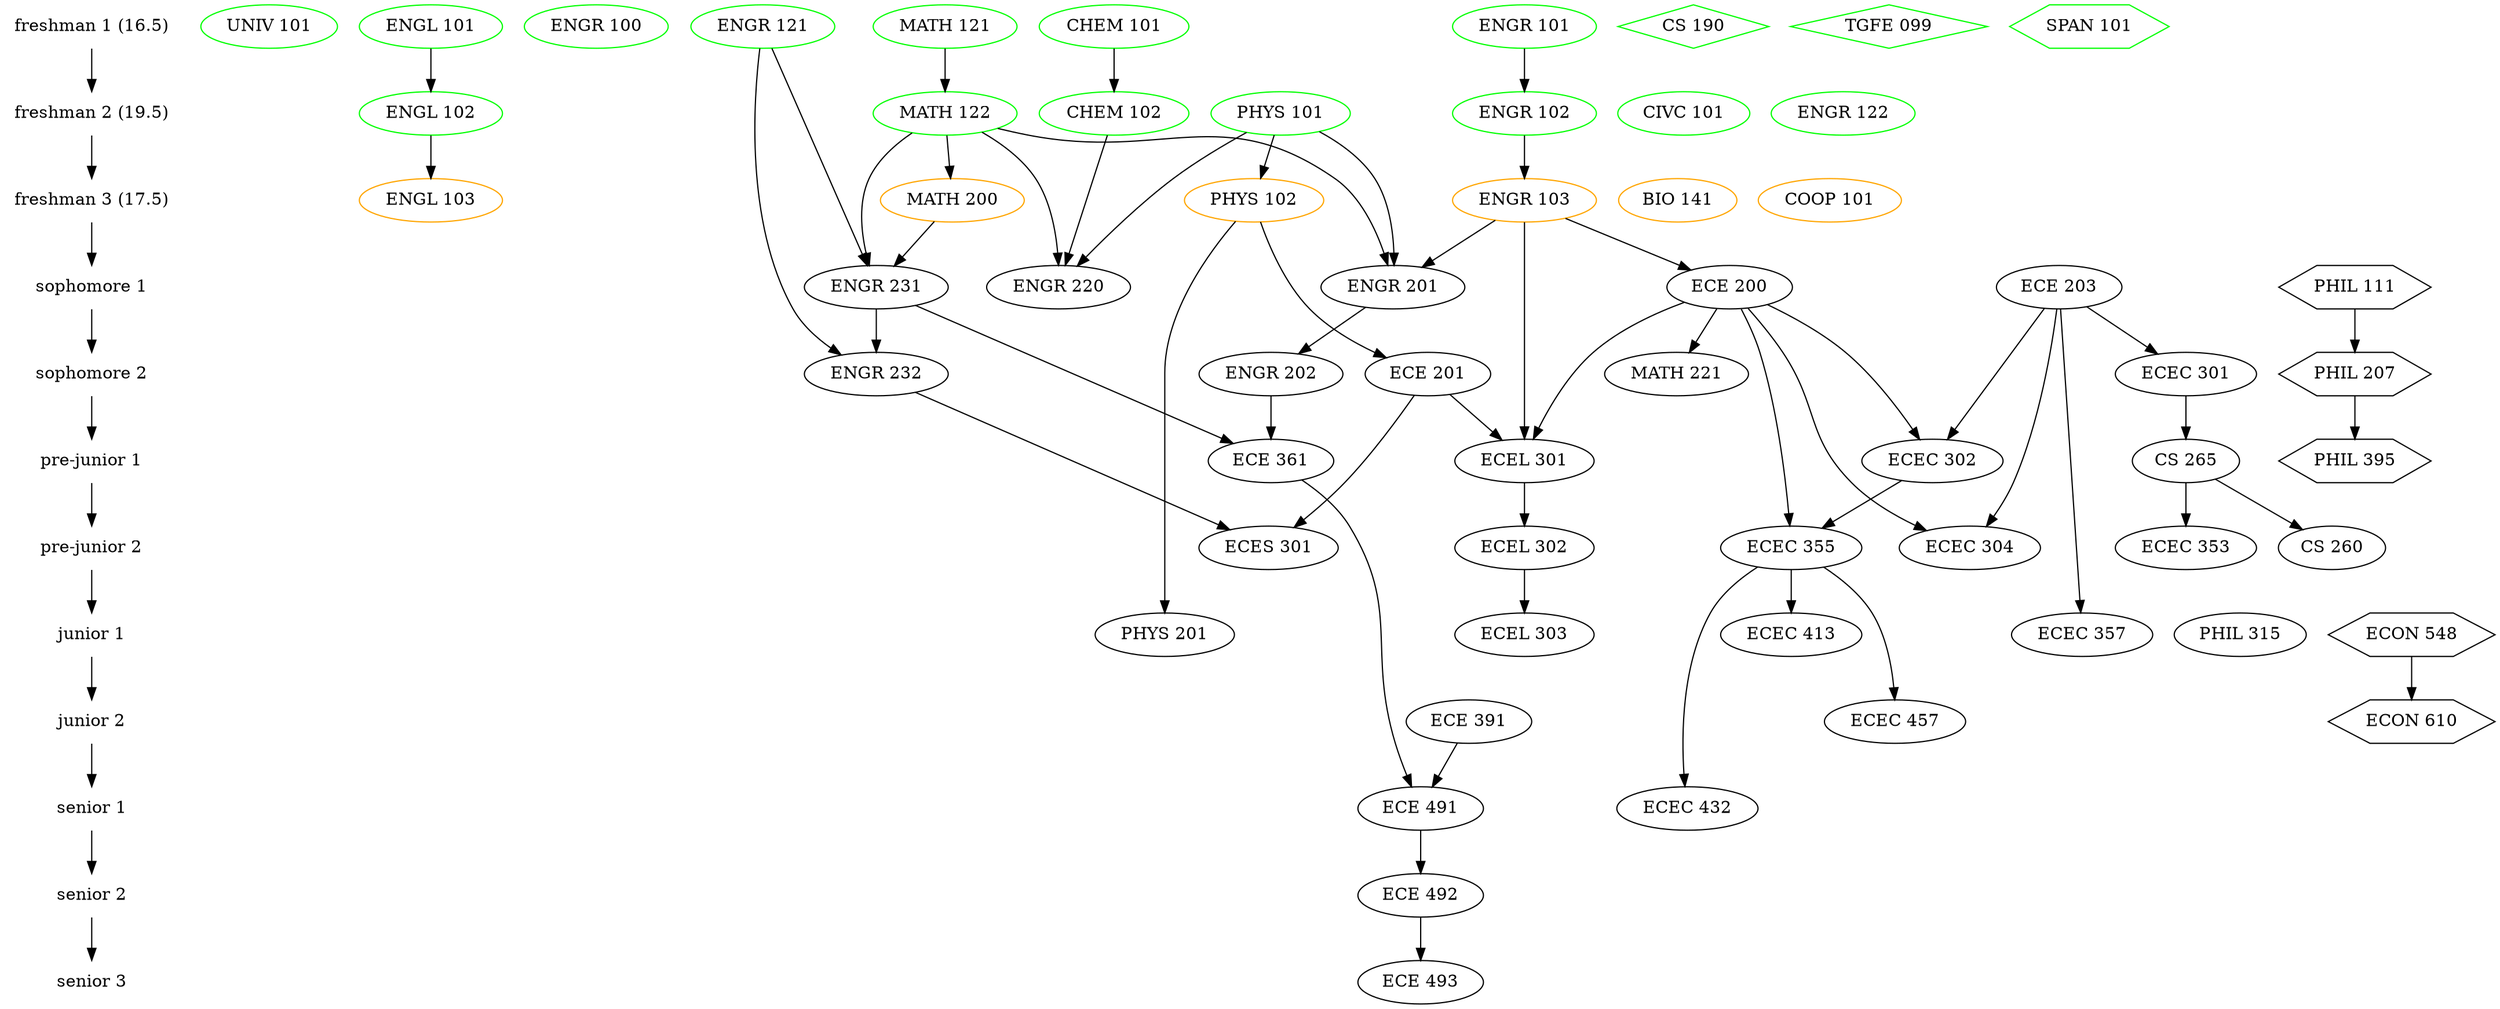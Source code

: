 /* Key:

color:
green = already taken
orange = currently taking
black = not taken

shape:
ellipse = fixed major degree requirement
diamond = free elective
hexagon = general education elective
box = minor degree requirement

*/

digraph Classes {

  { node [shape=plaintext]
    "freshman 1 (16.5)" ->
    "freshman 2 (19.5)" ->
    "freshman 3 (17.5)" ->
    "sophomore 1" ->
    "sophomore 2" ->
    "pre-junior 1" ->
    "pre-junior 2" ->
    "junior 1" ->
    "junior 2" ->
    "senior 1" ->
    "senior 2" ->
    "senior 3"
  }

  { node [color=green]
    { rank=same "freshman 1 (16.5)"
      "UNIV 101"
      "ENGL 101"
      "ENGR 100"
      "CHEM 101"
      "ENGR 101"
      "ENGR 121"
      "MATH 121"

      // AP Credit
      "CS 190" [shape=diamond]
      "TGFE 099" [shape=diamond]
      "SPAN 101" [shape=hexagon]
    }
    { rank=same "freshman 2 (19.5)"
      "CIVC 101"
      "ENGL 102"
      "CHEM 102"
      "ENGR 102"
      "ENGR 122"
      "MATH 122"
      "PHYS 101"
    }
  }
  { node [color=orange]
    { rank=same "freshman 3 (17.5)"
      "ENGL 103"
      "ENGR 103"
      "BIO 141"
      "COOP 101"
      "PHYS 102"
      "MATH 200"
    }
  }
  { rank=same "sophomore 1"
    "ENGR 201"
    "ENGR 220"
    "ENGR 231"
    "ECE 203"
    "ECE 200"
    "PHIL 111" [shape=hexagon]
  }
  { rank=same "sophomore 2"
    "ECE 201"
    "ECEC 301"
    "ENGR 202"
    "ENGR 232"
    "MATH 221"
    "PHIL 207" [shape=hexagon]
  }
  { rank=same "pre-junior 1"
    "ECEC 302"
    "ECEL 301"
    "ECE 361"
    "CS 265"
    "PHIL 395" [shape=hexagon]
  }
  { rank=same "pre-junior 2"
    "ECEC 304"
    "ECEC 355"
    "ECEL 302"
    "ECES 301"
    "CS 260"
    "ECEC 353"
  }
  { rank=same "junior 1"
    "ECEC 357"
    "ECEL 303"
    "PHYS 201"
    "PHIL 315"
    "ECEC 413"
    "ECON 548" [shape=hexagon]
  }
  { rank=same "junior 2"
    "ECE 391"
    "ECEC 457"
    "ECON 610" [shape=hexagon]
  }
  { rank=same "senior 1"
    "ECE 491"
    "ECEC 432"
  }
  { rank=same "senior 2"
    "ECE 492"
  }
  { rank=same "senior 3"
    "ECE 493"
  }

  // General Education/Liberal Studies

  "CIVC 101"
  "ENGL 101" -> "ENGL 102" -> "ENGL 103"
  "PHIL 315"
  "UNIV 101"

  "PHIL 111" -> "PHIL 207" -> "PHIL 395"
  "ECON 548" -> "ECON 610"

  // Foundation Requirements

  "BIO 141"
  "CHEM 101" -> "CHEM 102"
  "PHYS 101" -> "PHYS 102" -> "PHYS 201"
  "PHYS 102" -> "ECE 201"
  "MATH 121" -> "MATH 122" -> "MATH 200" -> "ENGR 231"
  "ENGR 101" -> "ENGR 102" -> "ENGR 103" -> "ECE 200" -> "MATH 221"
  "ECE 203"
  {"MATH 122" "PHYS 101" "ENGR 103"} -> "ENGR 201" -> "ENGR 202"
  {"CHEM 102" "MATH 122" "PHYS 101"} -> "ENGR 220"
  {"MATH 122" "ENGR 121"} -> "ENGR 231"
  {"ENGR 231" "ENGR 121"} -> "ENGR 232"

  // Professional Requirements

  "ECE 203" -> "ECEC 301" -> "CS 265" -> "CS 260"
  {"ENGR 202" "ENGR 231"} -> "ECE 361"
  {"ECE 391" "ECE 361"} -> "ECE 491" -> "ECE 492" -> "ECE 493"
  {"ECE 203" "ECE 200"} -> "ECEC 302"
  {"ECE 200" "ECE 203"} -> "ECEC 304"
  "CS 265" -> "ECEC 353"
  {"ECE 200" "ECEC 302"} -> "ECEC 355" -> {"ECEC 413" "ECEC 457" "ECEC 432"}
  "ECE 203" -> "ECEC 357"
  {"ENGR 103" "ECE 200" "ECE 201"} -> "ECEL 301" -> "ECEL 302" -> "ECEL 303"
  {"ENGR 232" "ECE 201"} -> "ECES 301"
}
